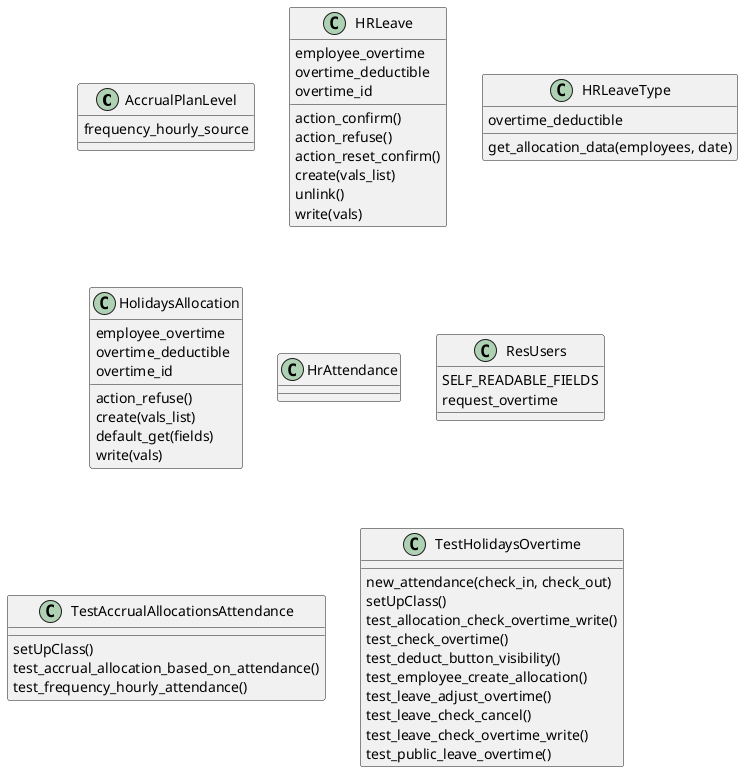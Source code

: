 @startuml classes_hr_holidays_attendance
set namespaceSeparator none
class "AccrualPlanLevel" as odoo_src.odoo.addons.hr_holidays_attendance.models.hr_leave_accrual_plan_level.AccrualPlanLevel {
  frequency_hourly_source
}
class "HRLeave" as odoo_src.odoo.addons.hr_holidays_attendance.models.hr_leave.HRLeave {
  employee_overtime
  overtime_deductible
  overtime_id
  action_confirm()
  action_refuse()
  action_reset_confirm()
  create(vals_list)
  unlink()
  write(vals)
}
class "HRLeaveType" as odoo_src.odoo.addons.hr_holidays_attendance.models.hr_leave_type.HRLeaveType {
  overtime_deductible
  get_allocation_data(employees, date)
}
class "HolidaysAllocation" as odoo_src.odoo.addons.hr_holidays_attendance.models.hr_leave_allocation.HolidaysAllocation {
  employee_overtime
  overtime_deductible
  overtime_id
  action_refuse()
  create(vals_list)
  default_get(fields)
  write(vals)
}
class "HrAttendance" as odoo_src.odoo.addons.hr_holidays_attendance.models.hr_attendance.HrAttendance {
}
class "ResUsers" as odoo_src.odoo.addons.hr_holidays_attendance.models.res_users.ResUsers {
  SELF_READABLE_FIELDS
  request_overtime
}
class "TestAccrualAllocationsAttendance" as odoo_src.odoo.addons.hr_holidays_attendance.tests.test_accrual_allocations.TestAccrualAllocationsAttendance {
  setUpClass()
  test_accrual_allocation_based_on_attendance()
  test_frequency_hourly_attendance()
}
class "TestHolidaysOvertime" as odoo_src.odoo.addons.hr_holidays_attendance.tests.test_holidays_overtime.TestHolidaysOvertime {
  new_attendance(check_in, check_out)
  setUpClass()
  test_allocation_check_overtime_write()
  test_check_overtime()
  test_deduct_button_visibility()
  test_employee_create_allocation()
  test_leave_adjust_overtime()
  test_leave_check_cancel()
  test_leave_check_overtime_write()
  test_public_leave_overtime()
}
@enduml
